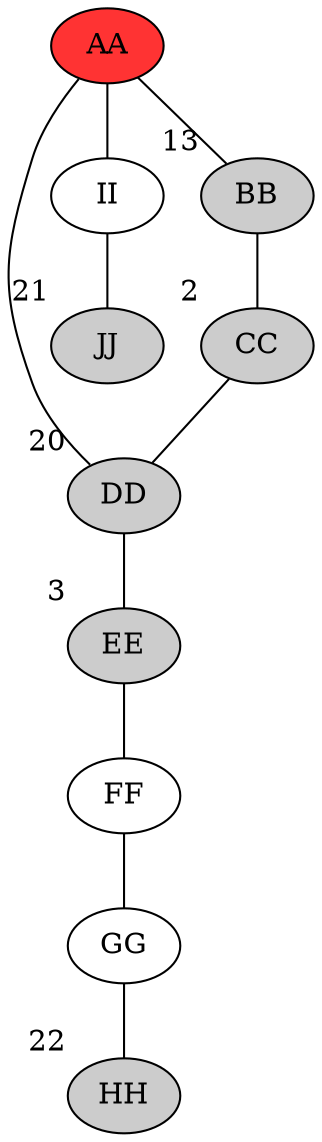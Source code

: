 strict graph G {

AA -- {DD II BB}
BB -- {CC AA}
CC -- {DD BB}
DD -- {CC AA EE}
EE -- {FF DD}
FF -- {EE GG}
GG -- {FF HH}
HH -- {GG}
II -- {AA JJ}
JJ -- {II}

AA [fillcolor="#ff3333", style="filled"]
BB [fillcolor="#cccccc", style="filled", xlabel="13"]
CC [fillcolor="#cccccc", style="filled", xlabel="2"]
DD [fillcolor="#cccccc", style="filled", xlabel="20"]
EE [fillcolor="#cccccc", style="filled", xlabel="3"]
HH [fillcolor="#cccccc", style="filled", xlabel="22"]
JJ [fillcolor="#cccccc", style="filled", xlabel="21"]

}
